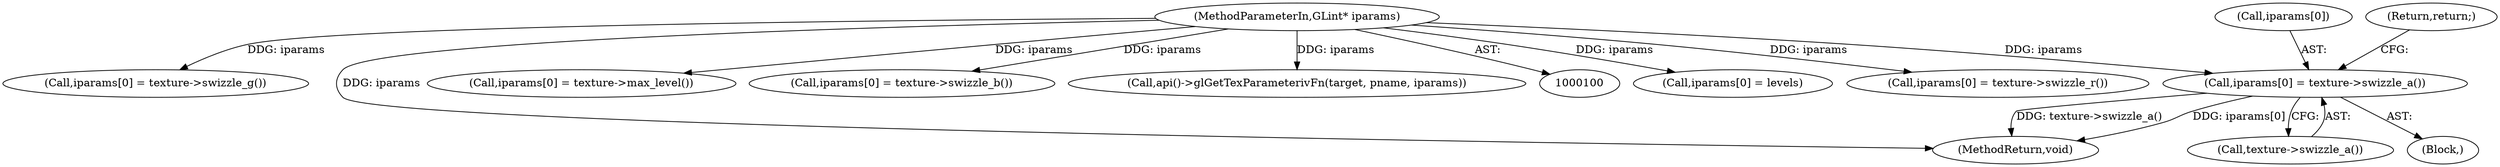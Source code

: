 digraph "0_Chrome_385508dc888ef15d272cdd2705b17996abc519d6@array" {
"1000287" [label="(Call,iparams[0] = texture->swizzle_a())"];
"1000104" [label="(MethodParameterIn,GLint* iparams)"];
"1000161" [label="(Call,iparams[0] = levels)"];
"1000230" [label="(Call,iparams[0] = texture->swizzle_r())"];
"1000249" [label="(Call,iparams[0] = texture->swizzle_g())"];
"1000288" [label="(Call,iparams[0])"];
"1000287" [label="(Call,iparams[0] = texture->swizzle_a())"];
"1000286" [label="(Block,)"];
"1000308" [label="(MethodReturn,void)"];
"1000104" [label="(MethodParameterIn,GLint* iparams)"];
"1000210" [label="(Call,iparams[0] = texture->max_level())"];
"1000268" [label="(Call,iparams[0] = texture->swizzle_b())"];
"1000292" [label="(Return,return;)"];
"1000291" [label="(Call,texture->swizzle_a())"];
"1000304" [label="(Call,api()->glGetTexParameterivFn(target, pname, iparams))"];
"1000287" -> "1000286"  [label="AST: "];
"1000287" -> "1000291"  [label="CFG: "];
"1000288" -> "1000287"  [label="AST: "];
"1000291" -> "1000287"  [label="AST: "];
"1000292" -> "1000287"  [label="CFG: "];
"1000287" -> "1000308"  [label="DDG: texture->swizzle_a()"];
"1000287" -> "1000308"  [label="DDG: iparams[0]"];
"1000104" -> "1000287"  [label="DDG: iparams"];
"1000104" -> "1000100"  [label="AST: "];
"1000104" -> "1000308"  [label="DDG: iparams"];
"1000104" -> "1000161"  [label="DDG: iparams"];
"1000104" -> "1000210"  [label="DDG: iparams"];
"1000104" -> "1000230"  [label="DDG: iparams"];
"1000104" -> "1000249"  [label="DDG: iparams"];
"1000104" -> "1000268"  [label="DDG: iparams"];
"1000104" -> "1000304"  [label="DDG: iparams"];
}
